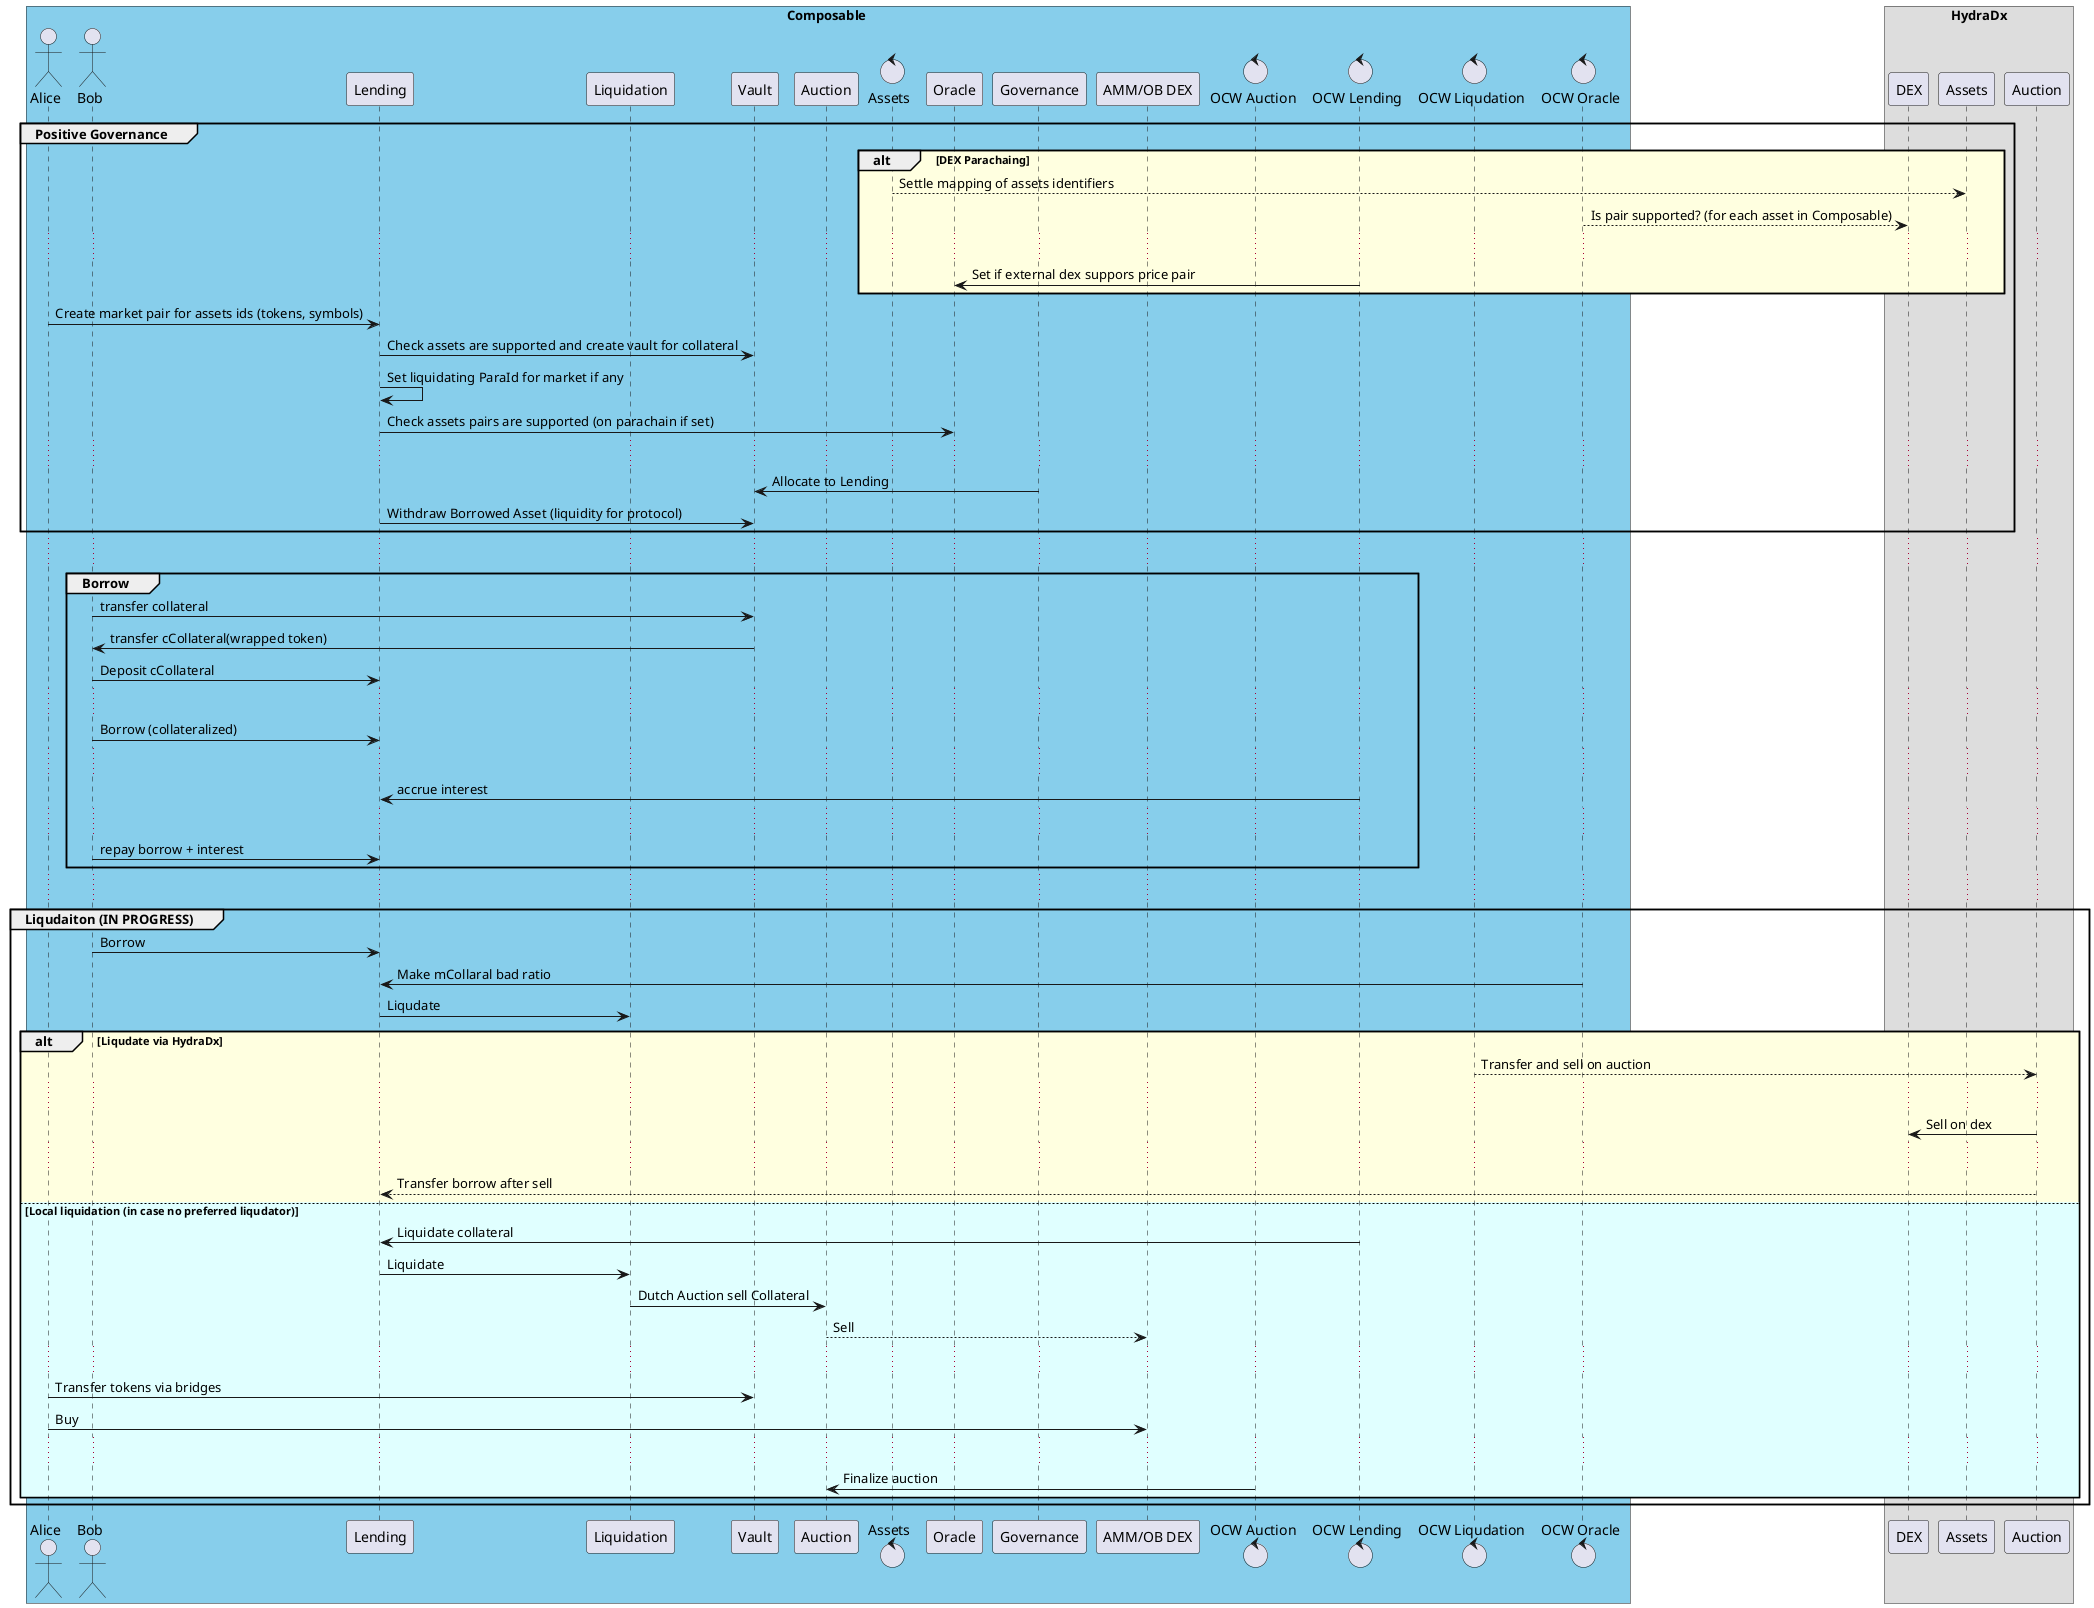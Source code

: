 @startuml
box Composable #SkyBlue
  actor Alice as a
  actor Bob as b
  participant Lending as pl
  participant Liquidation as pk
  participant Vault as v
  participant Auction as pa
  control "Assets" as c_assets
  participant Oracle as po
  participant Governance as pg
  participant "AMM/OB DEX" as pd
  control "OCW Auction" as oa
  control "OCW Lending" as cl
  control "OCW Liqudation" as ck
  control "OCW Oracle" as co
end box

box HydraDx
  participant "DEX" as pd2
  participant "Assets" as p_assets2
  participant "Auction" as pa2
end box

group Positive Governance
  alt #LightYellow DEX Parachaing
    c_assets --> p_assets2: Settle mapping of assets identifiers
    co --> pd2: Is pair supported? (for each asset in Composable)
    ...
    cl ->  po: Set if external dex suppors price pair
  end
  a   ->    pl: Create market pair for assets ids (tokens, symbols)
  pl  ->    v: Check assets are supported and create vault for collateral
  pl  ->    pl: Set liquidating ParaId for market if any
  pl  ->    po: Check assets pairs are supported (on parachain if set)
  ...
  pg  ->    v : Allocate to Lending
  pl  ->    v : Withdraw Borrowed Asset (liquidity for protocol)
end

...


group Borrow
  b -> v  : transfer collateral
  v -> b  : transfer cCollateral(wrapped token)
  b -> pl : Deposit cCollateral
  ...
  b -> pl : Borrow (collateralized)
  ...
  cl -> pl : accrue interest
  ...
  b -> pl : repay borrow + interest

end

...

group Liqudaiton (IN PROGRESS)

  b  -> pl: Borrow
  co -> pl: Make mCollaral bad ratio
  pl -> pk: Liqudate


  alt #LightYellow Liqudate via HydraDx
    ck --> pa2 : Transfer and sell on auction
    ...
    pa2 -> pd2 : Sell on dex
    ...
    pa2 --> pl :  Transfer borrow after sell
  else #LightCyan Local liquidation (in case no preferred liqudator)
    cl    -> pl : Liquidate collateral
    pl    -> pk: Liquidate
    pk -> pa: Dutch Auction sell Collateral
    pa    -->  pd: Sell
    ...
    a    -> v : Transfer tokens via bridges
    a    -> pd: Buy
    ...
    oa    -> pa : Finalize auction
  end


end

@enduml
